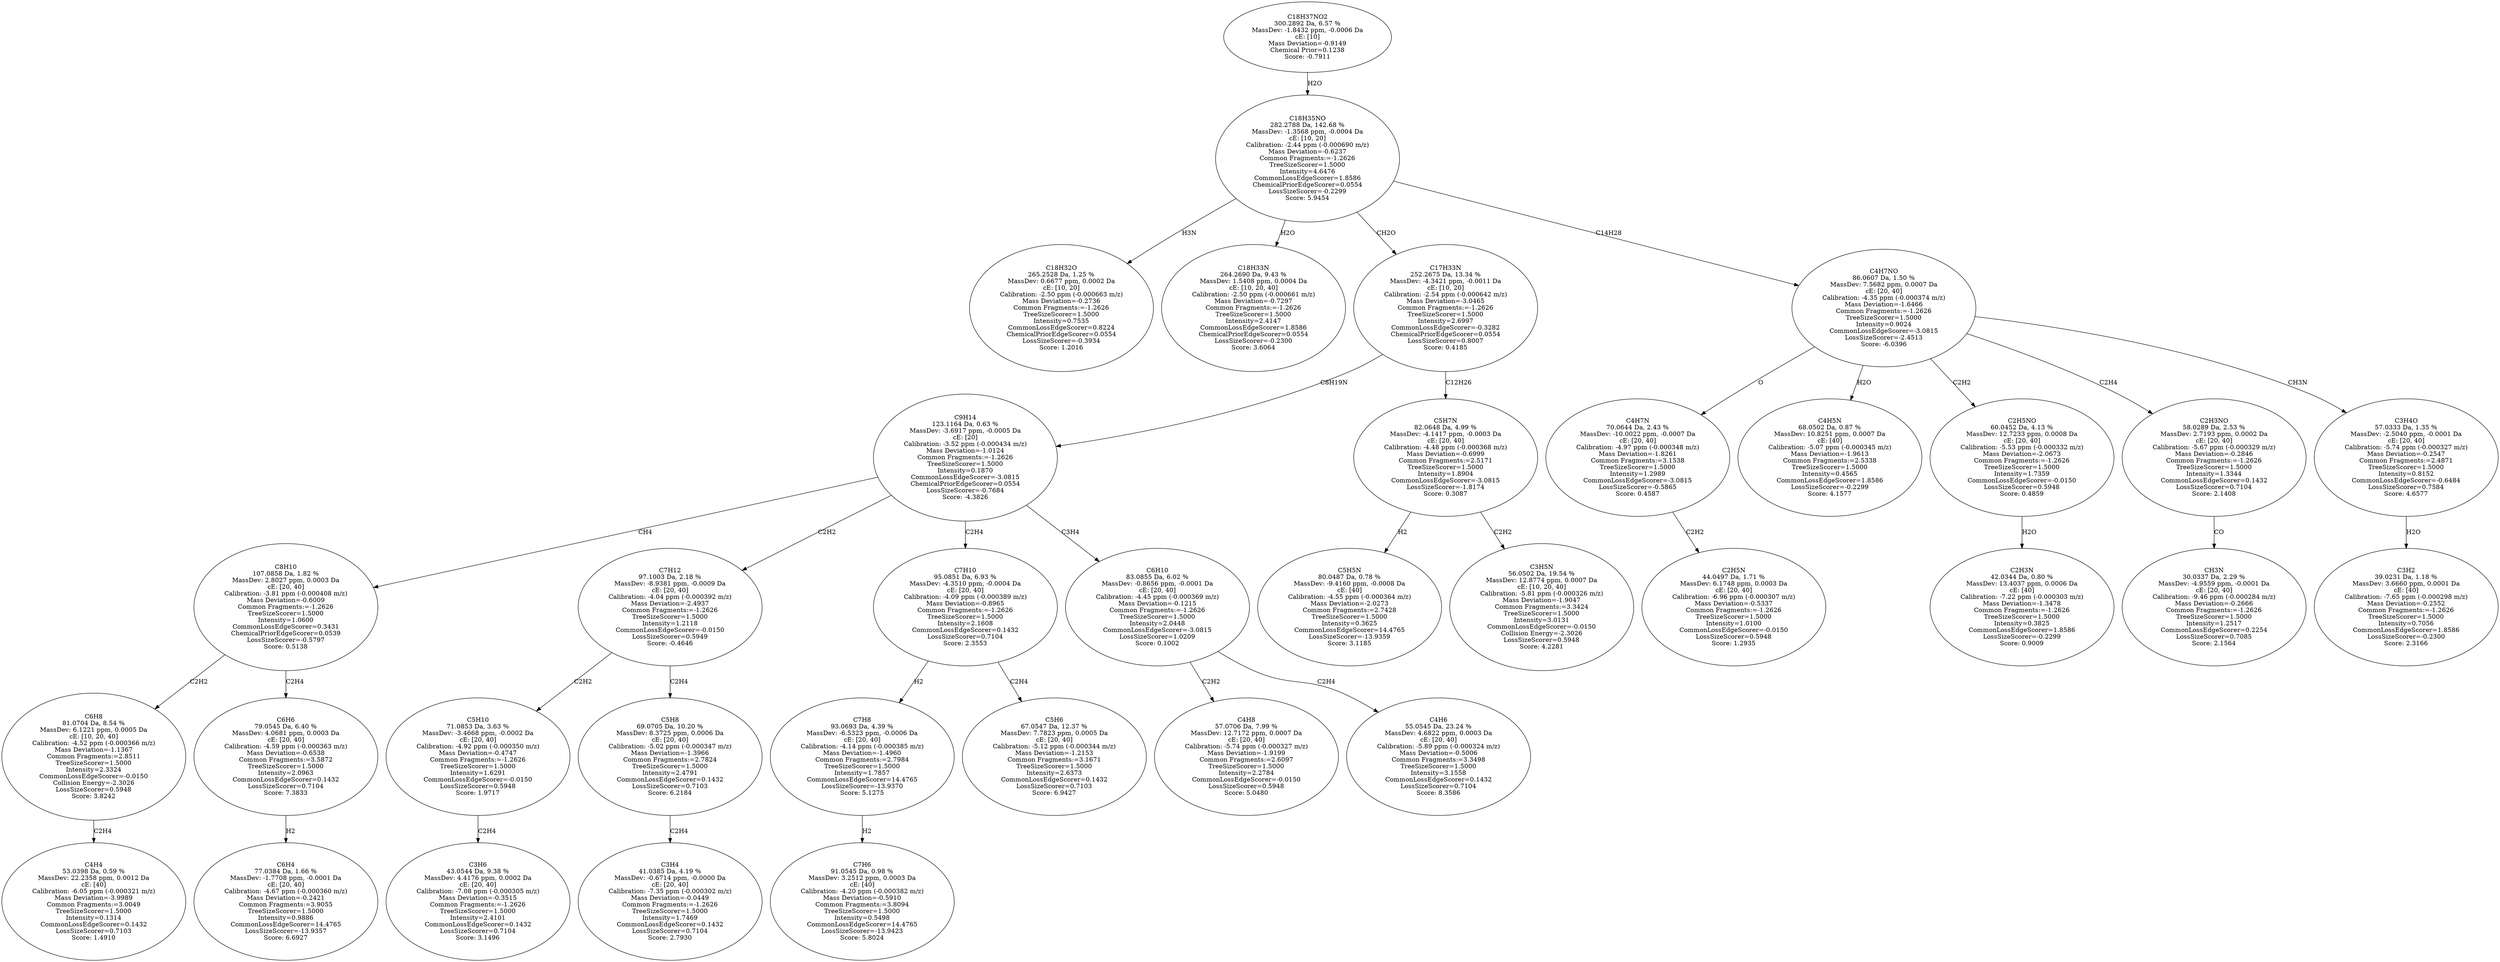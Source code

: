 strict digraph {
v1 [label="C18H32O\n265.2528 Da, 1.25 %\nMassDev: 0.6677 ppm, 0.0002 Da\ncE: [10, 20]\nCalibration: -2.50 ppm (-0.000663 m/z)\nMass Deviation=-0.2736\nCommon Fragments:=-1.2626\nTreeSizeScorer=1.5000\nIntensity=0.7535\nCommonLossEdgeScorer=0.8224\nChemicalPriorEdgeScorer=0.0554\nLossSizeScorer=-0.3934\nScore: 1.2016"];
v2 [label="C18H33N\n264.2690 Da, 9.43 %\nMassDev: 1.5408 ppm, 0.0004 Da\ncE: [10, 20, 40]\nCalibration: -2.50 ppm (-0.000661 m/z)\nMass Deviation=-0.7297\nCommon Fragments:=-1.2626\nTreeSizeScorer=1.5000\nIntensity=2.4147\nCommonLossEdgeScorer=1.8586\nChemicalPriorEdgeScorer=0.0554\nLossSizeScorer=-0.2300\nScore: 3.6064"];
v3 [label="C4H4\n53.0398 Da, 0.59 %\nMassDev: 22.2358 ppm, 0.0012 Da\ncE: [40]\nCalibration: -6.05 ppm (-0.000321 m/z)\nMass Deviation=-3.9989\nCommon Fragments:=3.0049\nTreeSizeScorer=1.5000\nIntensity=0.1314\nCommonLossEdgeScorer=0.1432\nLossSizeScorer=0.7103\nScore: 1.4910"];
v4 [label="C6H8\n81.0704 Da, 8.54 %\nMassDev: 6.1221 ppm, 0.0005 Da\ncE: [10, 20, 40]\nCalibration: -4.52 ppm (-0.000366 m/z)\nMass Deviation=-1.1367\nCommon Fragments:=2.8511\nTreeSizeScorer=1.5000\nIntensity=2.3324\nCommonLossEdgeScorer=-0.0150\nCollision Energy=-2.3026\nLossSizeScorer=0.5948\nScore: 3.8242"];
v5 [label="C6H4\n77.0384 Da, 1.66 %\nMassDev: -1.7708 ppm, -0.0001 Da\ncE: [20, 40]\nCalibration: -4.67 ppm (-0.000360 m/z)\nMass Deviation=-0.2421\nCommon Fragments:=3.9055\nTreeSizeScorer=1.5000\nIntensity=0.9886\nCommonLossEdgeScorer=14.4765\nLossSizeScorer=-13.9357\nScore: 6.6927"];
v6 [label="C6H6\n79.0545 Da, 6.40 %\nMassDev: 4.0681 ppm, 0.0003 Da\ncE: [20, 40]\nCalibration: -4.59 ppm (-0.000363 m/z)\nMass Deviation=-0.6538\nCommon Fragments:=3.5872\nTreeSizeScorer=1.5000\nIntensity=2.0963\nCommonLossEdgeScorer=0.1432\nLossSizeScorer=0.7104\nScore: 7.3833"];
v7 [label="C8H10\n107.0858 Da, 1.82 %\nMassDev: 2.8027 ppm, 0.0003 Da\ncE: [20, 40]\nCalibration: -3.81 ppm (-0.000408 m/z)\nMass Deviation=-0.6009\nCommon Fragments:=-1.2626\nTreeSizeScorer=1.5000\nIntensity=1.0600\nCommonLossEdgeScorer=0.3431\nChemicalPriorEdgeScorer=0.0539\nLossSizeScorer=-0.5797\nScore: 0.5138"];
v8 [label="C3H6\n43.0544 Da, 9.38 %\nMassDev: 4.4176 ppm, 0.0002 Da\ncE: [20, 40]\nCalibration: -7.08 ppm (-0.000305 m/z)\nMass Deviation=-0.3515\nCommon Fragments:=-1.2626\nTreeSizeScorer=1.5000\nIntensity=2.4101\nCommonLossEdgeScorer=0.1432\nLossSizeScorer=0.7104\nScore: 3.1496"];
v9 [label="C5H10\n71.0853 Da, 3.63 %\nMassDev: -3.4668 ppm, -0.0002 Da\ncE: [20, 40]\nCalibration: -4.92 ppm (-0.000350 m/z)\nMass Deviation=-0.4747\nCommon Fragments:=-1.2626\nTreeSizeScorer=1.5000\nIntensity=1.6291\nCommonLossEdgeScorer=-0.0150\nLossSizeScorer=0.5948\nScore: 1.9717"];
v10 [label="C3H4\n41.0385 Da, 4.19 %\nMassDev: -0.6714 ppm, -0.0000 Da\ncE: [20, 40]\nCalibration: -7.35 ppm (-0.000302 m/z)\nMass Deviation=-0.0449\nCommon Fragments:=-1.2626\nTreeSizeScorer=1.5000\nIntensity=1.7469\nCommonLossEdgeScorer=0.1432\nLossSizeScorer=0.7104\nScore: 2.7930"];
v11 [label="C5H8\n69.0705 Da, 10.20 %\nMassDev: 8.3725 ppm, 0.0006 Da\ncE: [20, 40]\nCalibration: -5.02 ppm (-0.000347 m/z)\nMass Deviation=-1.3966\nCommon Fragments:=2.7824\nTreeSizeScorer=1.5000\nIntensity=2.4791\nCommonLossEdgeScorer=0.1432\nLossSizeScorer=0.7103\nScore: 6.2184"];
v12 [label="C7H12\n97.1003 Da, 2.18 %\nMassDev: -8.9381 ppm, -0.0009 Da\ncE: [20, 40]\nCalibration: -4.04 ppm (-0.000392 m/z)\nMass Deviation=-2.4937\nCommon Fragments:=-1.2626\nTreeSizeScorer=1.5000\nIntensity=1.2118\nCommonLossEdgeScorer=-0.0150\nLossSizeScorer=0.5949\nScore: -0.4646"];
v13 [label="C7H6\n91.0545 Da, 0.98 %\nMassDev: 3.2512 ppm, 0.0003 Da\ncE: [40]\nCalibration: -4.20 ppm (-0.000382 m/z)\nMass Deviation=-0.5910\nCommon Fragments:=3.8094\nTreeSizeScorer=1.5000\nIntensity=0.5498\nCommonLossEdgeScorer=14.4765\nLossSizeScorer=-13.9423\nScore: 5.8024"];
v14 [label="C7H8\n93.0693 Da, 4.39 %\nMassDev: -6.5323 ppm, -0.0006 Da\ncE: [20, 40]\nCalibration: -4.14 ppm (-0.000385 m/z)\nMass Deviation=-1.4960\nCommon Fragments:=2.7984\nTreeSizeScorer=1.5000\nIntensity=1.7857\nCommonLossEdgeScorer=14.4765\nLossSizeScorer=-13.9370\nScore: 5.1275"];
v15 [label="C5H6\n67.0547 Da, 12.37 %\nMassDev: 7.7823 ppm, 0.0005 Da\ncE: [20, 40]\nCalibration: -5.12 ppm (-0.000344 m/z)\nMass Deviation=-1.2153\nCommon Fragments:=3.1671\nTreeSizeScorer=1.5000\nIntensity=2.6373\nCommonLossEdgeScorer=0.1432\nLossSizeScorer=0.7103\nScore: 6.9427"];
v16 [label="C7H10\n95.0851 Da, 6.93 %\nMassDev: -4.3510 ppm, -0.0004 Da\ncE: [20, 40]\nCalibration: -4.09 ppm (-0.000389 m/z)\nMass Deviation=-0.8965\nCommon Fragments:=-1.2626\nTreeSizeScorer=1.5000\nIntensity=2.1608\nCommonLossEdgeScorer=0.1432\nLossSizeScorer=0.7104\nScore: 2.3553"];
v17 [label="C4H8\n57.0706 Da, 7.99 %\nMassDev: 12.7172 ppm, 0.0007 Da\ncE: [20, 40]\nCalibration: -5.74 ppm (-0.000327 m/z)\nMass Deviation=-1.9199\nCommon Fragments:=2.6097\nTreeSizeScorer=1.5000\nIntensity=2.2784\nCommonLossEdgeScorer=-0.0150\nLossSizeScorer=0.5948\nScore: 5.0480"];
v18 [label="C4H6\n55.0545 Da, 23.24 %\nMassDev: 4.6822 ppm, 0.0003 Da\ncE: [20, 40]\nCalibration: -5.89 ppm (-0.000324 m/z)\nMass Deviation=-0.5006\nCommon Fragments:=3.3498\nTreeSizeScorer=1.5000\nIntensity=3.1558\nCommonLossEdgeScorer=0.1432\nLossSizeScorer=0.7104\nScore: 8.3586"];
v19 [label="C6H10\n83.0855 Da, 6.02 %\nMassDev: -0.8656 ppm, -0.0001 Da\ncE: [20, 40]\nCalibration: -4.45 ppm (-0.000369 m/z)\nMass Deviation=-0.1215\nCommon Fragments:=-1.2626\nTreeSizeScorer=1.5000\nIntensity=2.0448\nCommonLossEdgeScorer=-3.0815\nLossSizeScorer=1.0209\nScore: 0.1002"];
v20 [label="C9H14\n123.1164 Da, 0.63 %\nMassDev: -3.6917 ppm, -0.0005 Da\ncE: [20]\nCalibration: -3.52 ppm (-0.000434 m/z)\nMass Deviation=-1.0124\nCommon Fragments:=-1.2626\nTreeSizeScorer=1.5000\nIntensity=0.1870\nCommonLossEdgeScorer=-3.0815\nChemicalPriorEdgeScorer=0.0554\nLossSizeScorer=-0.7684\nScore: -4.3826"];
v21 [label="C5H5N\n80.0487 Da, 0.78 %\nMassDev: -9.4160 ppm, -0.0008 Da\ncE: [40]\nCalibration: -4.55 ppm (-0.000364 m/z)\nMass Deviation=-2.0273\nCommon Fragments:=2.7428\nTreeSizeScorer=1.5000\nIntensity=0.3625\nCommonLossEdgeScorer=14.4765\nLossSizeScorer=-13.9359\nScore: 3.1185"];
v22 [label="C3H5N\n56.0502 Da, 19.54 %\nMassDev: 12.8774 ppm, 0.0007 Da\ncE: [10, 20, 40]\nCalibration: -5.81 ppm (-0.000326 m/z)\nMass Deviation=-1.9047\nCommon Fragments:=3.3424\nTreeSizeScorer=1.5000\nIntensity=3.0131\nCommonLossEdgeScorer=-0.0150\nCollision Energy=-2.3026\nLossSizeScorer=0.5948\nScore: 4.2281"];
v23 [label="C5H7N\n82.0648 Da, 4.99 %\nMassDev: -4.1417 ppm, -0.0003 Da\ncE: [20, 40]\nCalibration: -4.48 ppm (-0.000368 m/z)\nMass Deviation=-0.6999\nCommon Fragments:=2.5171\nTreeSizeScorer=1.5000\nIntensity=1.8904\nCommonLossEdgeScorer=-3.0815\nLossSizeScorer=-1.8174\nScore: 0.3087"];
v24 [label="C17H33N\n252.2675 Da, 13.34 %\nMassDev: -4.3421 ppm, -0.0011 Da\ncE: [10, 20]\nCalibration: -2.54 ppm (-0.000642 m/z)\nMass Deviation=-3.0465\nCommon Fragments:=-1.2626\nTreeSizeScorer=1.5000\nIntensity=2.6997\nCommonLossEdgeScorer=-0.3282\nChemicalPriorEdgeScorer=0.0554\nLossSizeScorer=0.8007\nScore: 0.4185"];
v25 [label="C2H5N\n44.0497 Da, 1.71 %\nMassDev: 6.1748 ppm, 0.0003 Da\ncE: [20, 40]\nCalibration: -6.96 ppm (-0.000307 m/z)\nMass Deviation=-0.5337\nCommon Fragments:=-1.2626\nTreeSizeScorer=1.5000\nIntensity=1.0100\nCommonLossEdgeScorer=-0.0150\nLossSizeScorer=0.5948\nScore: 1.2935"];
v26 [label="C4H7N\n70.0644 Da, 2.43 %\nMassDev: -10.0022 ppm, -0.0007 Da\ncE: [20, 40]\nCalibration: -4.97 ppm (-0.000348 m/z)\nMass Deviation=-1.8261\nCommon Fragments:=3.1538\nTreeSizeScorer=1.5000\nIntensity=1.2989\nCommonLossEdgeScorer=-3.0815\nLossSizeScorer=-0.5865\nScore: 0.4587"];
v27 [label="C4H5N\n68.0502 Da, 0.87 %\nMassDev: 10.8251 ppm, 0.0007 Da\ncE: [40]\nCalibration: -5.07 ppm (-0.000345 m/z)\nMass Deviation=-1.9613\nCommon Fragments:=2.5338\nTreeSizeScorer=1.5000\nIntensity=0.4565\nCommonLossEdgeScorer=1.8586\nLossSizeScorer=-0.2299\nScore: 4.1577"];
v28 [label="C2H3N\n42.0344 Da, 0.80 %\nMassDev: 13.4037 ppm, 0.0006 Da\ncE: [40]\nCalibration: -7.22 ppm (-0.000303 m/z)\nMass Deviation=-1.3478\nCommon Fragments:=-1.2626\nTreeSizeScorer=1.5000\nIntensity=0.3825\nCommonLossEdgeScorer=1.8586\nLossSizeScorer=-0.2299\nScore: 0.9009"];
v29 [label="C2H5NO\n60.0452 Da, 4.13 %\nMassDev: 12.7233 ppm, 0.0008 Da\ncE: [20, 40]\nCalibration: -5.53 ppm (-0.000332 m/z)\nMass Deviation=-2.0673\nCommon Fragments:=-1.2626\nTreeSizeScorer=1.5000\nIntensity=1.7359\nCommonLossEdgeScorer=-0.0150\nLossSizeScorer=0.5948\nScore: 0.4859"];
v30 [label="CH3N\n30.0337 Da, 2.29 %\nMassDev: -4.9559 ppm, -0.0001 Da\ncE: [20, 40]\nCalibration: -9.46 ppm (-0.000284 m/z)\nMass Deviation=-0.2666\nCommon Fragments:=-1.2626\nTreeSizeScorer=1.5000\nIntensity=1.2517\nCommonLossEdgeScorer=0.2254\nLossSizeScorer=0.7085\nScore: 2.1564"];
v31 [label="C2H3NO\n58.0289 Da, 2.53 %\nMassDev: 2.7193 ppm, 0.0002 Da\ncE: [20, 40]\nCalibration: -5.67 ppm (-0.000329 m/z)\nMass Deviation=-0.2846\nCommon Fragments:=-1.2626\nTreeSizeScorer=1.5000\nIntensity=1.3344\nCommonLossEdgeScorer=0.1432\nLossSizeScorer=0.7104\nScore: 2.1408"];
v32 [label="C3H2\n39.0231 Da, 1.18 %\nMassDev: 3.6660 ppm, 0.0001 Da\ncE: [40]\nCalibration: -7.65 ppm (-0.000298 m/z)\nMass Deviation=-0.2552\nCommon Fragments:=-1.2626\nTreeSizeScorer=1.5000\nIntensity=0.7056\nCommonLossEdgeScorer=1.8586\nLossSizeScorer=-0.2300\nScore: 2.3166"];
v33 [label="C3H4O\n57.0333 Da, 1.35 %\nMassDev: -2.5040 ppm, -0.0001 Da\ncE: [20, 40]\nCalibration: -5.74 ppm (-0.000327 m/z)\nMass Deviation=-0.2547\nCommon Fragments:=2.4871\nTreeSizeScorer=1.5000\nIntensity=0.8152\nCommonLossEdgeScorer=-0.6484\nLossSizeScorer=0.7584\nScore: 4.6577"];
v34 [label="C4H7NO\n86.0607 Da, 1.50 %\nMassDev: 7.5682 ppm, 0.0007 Da\ncE: [20, 40]\nCalibration: -4.35 ppm (-0.000374 m/z)\nMass Deviation=-1.6466\nCommon Fragments:=-1.2626\nTreeSizeScorer=1.5000\nIntensity=0.9024\nCommonLossEdgeScorer=-3.0815\nLossSizeScorer=-2.4513\nScore: -6.0396"];
v35 [label="C18H35NO\n282.2788 Da, 142.68 %\nMassDev: -1.3568 ppm, -0.0004 Da\ncE: [10, 20]\nCalibration: -2.44 ppm (-0.000690 m/z)\nMass Deviation=-0.6237\nCommon Fragments:=-1.2626\nTreeSizeScorer=1.5000\nIntensity=4.6476\nCommonLossEdgeScorer=1.8586\nChemicalPriorEdgeScorer=0.0554\nLossSizeScorer=-0.2299\nScore: 5.9454"];
v36 [label="C18H37NO2\n300.2892 Da, 6.57 %\nMassDev: -1.8432 ppm, -0.0006 Da\ncE: [10]\nMass Deviation=-0.9149\nChemical Prior=0.1238\nScore: -0.7911"];
v35 -> v1 [label="H3N"];
v35 -> v2 [label="H2O"];
v4 -> v3 [label="C2H4"];
v7 -> v4 [label="C2H2"];
v6 -> v5 [label="H2"];
v7 -> v6 [label="C2H4"];
v20 -> v7 [label="CH4"];
v9 -> v8 [label="C2H4"];
v12 -> v9 [label="C2H2"];
v11 -> v10 [label="C2H4"];
v12 -> v11 [label="C2H4"];
v20 -> v12 [label="C2H2"];
v14 -> v13 [label="H2"];
v16 -> v14 [label="H2"];
v16 -> v15 [label="C2H4"];
v20 -> v16 [label="C2H4"];
v19 -> v17 [label="C2H2"];
v19 -> v18 [label="C2H4"];
v20 -> v19 [label="C3H4"];
v24 -> v20 [label="C8H19N"];
v23 -> v21 [label="H2"];
v23 -> v22 [label="C2H2"];
v24 -> v23 [label="C12H26"];
v35 -> v24 [label="CH2O"];
v26 -> v25 [label="C2H2"];
v34 -> v26 [label="O"];
v34 -> v27 [label="H2O"];
v29 -> v28 [label="H2O"];
v34 -> v29 [label="C2H2"];
v31 -> v30 [label="CO"];
v34 -> v31 [label="C2H4"];
v33 -> v32 [label="H2O"];
v34 -> v33 [label="CH3N"];
v35 -> v34 [label="C14H28"];
v36 -> v35 [label="H2O"];
}